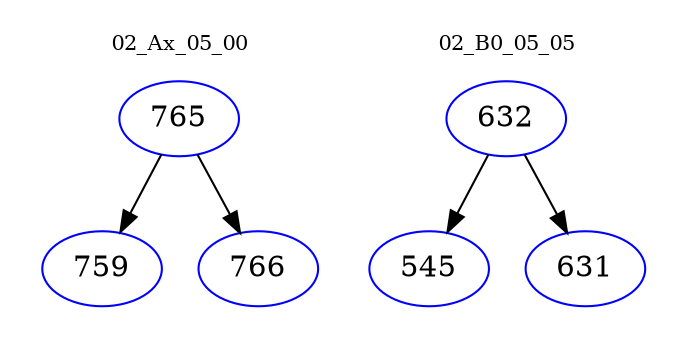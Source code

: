 digraph{
subgraph cluster_0 {
color = white
label = "02_Ax_05_00";
fontsize=10;
T0_765 [label="765", color="blue"]
T0_765 -> T0_759 [color="black"]
T0_759 [label="759", color="blue"]
T0_765 -> T0_766 [color="black"]
T0_766 [label="766", color="blue"]
}
subgraph cluster_1 {
color = white
label = "02_B0_05_05";
fontsize=10;
T1_632 [label="632", color="blue"]
T1_632 -> T1_545 [color="black"]
T1_545 [label="545", color="blue"]
T1_632 -> T1_631 [color="black"]
T1_631 [label="631", color="blue"]
}
}
